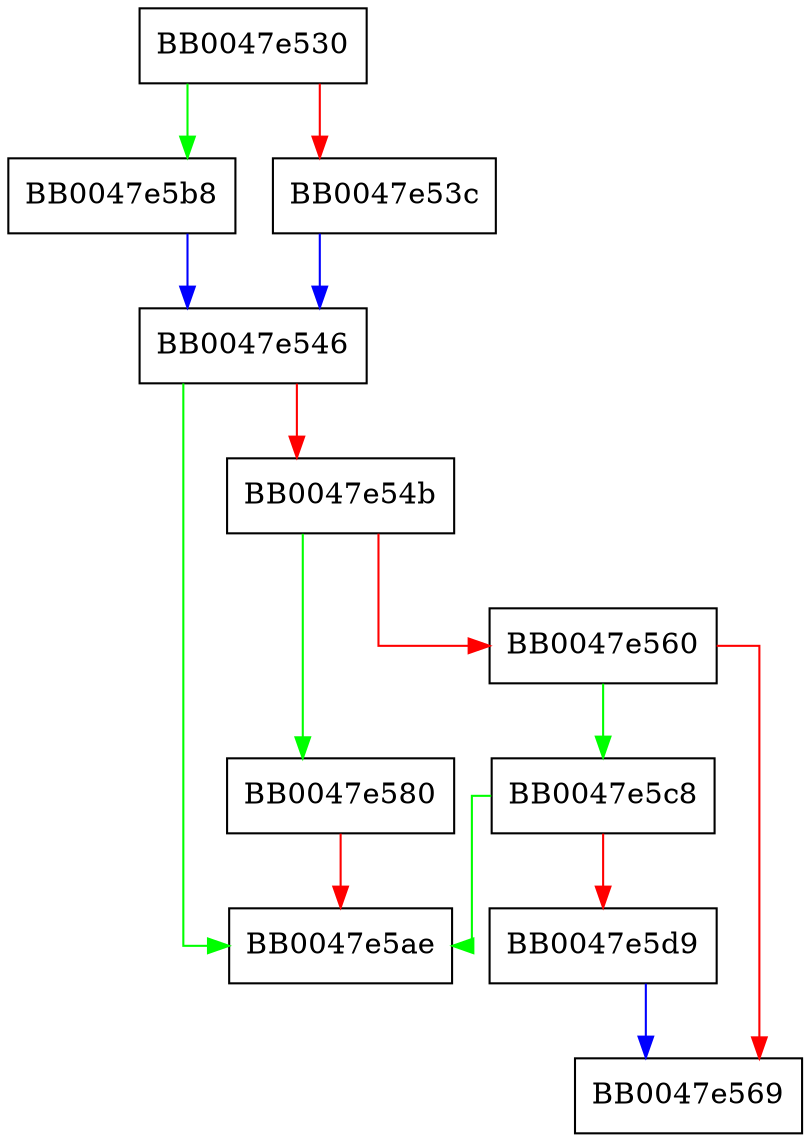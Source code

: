 digraph ssl_cert_add0_chain_cert {
  node [shape="box"];
  graph [splines=ortho];
  BB0047e530 -> BB0047e5b8 [color="green"];
  BB0047e530 -> BB0047e53c [color="red"];
  BB0047e53c -> BB0047e546 [color="blue"];
  BB0047e546 -> BB0047e5ae [color="green"];
  BB0047e546 -> BB0047e54b [color="red"];
  BB0047e54b -> BB0047e580 [color="green"];
  BB0047e54b -> BB0047e560 [color="red"];
  BB0047e560 -> BB0047e5c8 [color="green"];
  BB0047e560 -> BB0047e569 [color="red"];
  BB0047e580 -> BB0047e5ae [color="red"];
  BB0047e5b8 -> BB0047e546 [color="blue"];
  BB0047e5c8 -> BB0047e5ae [color="green"];
  BB0047e5c8 -> BB0047e5d9 [color="red"];
  BB0047e5d9 -> BB0047e569 [color="blue"];
}